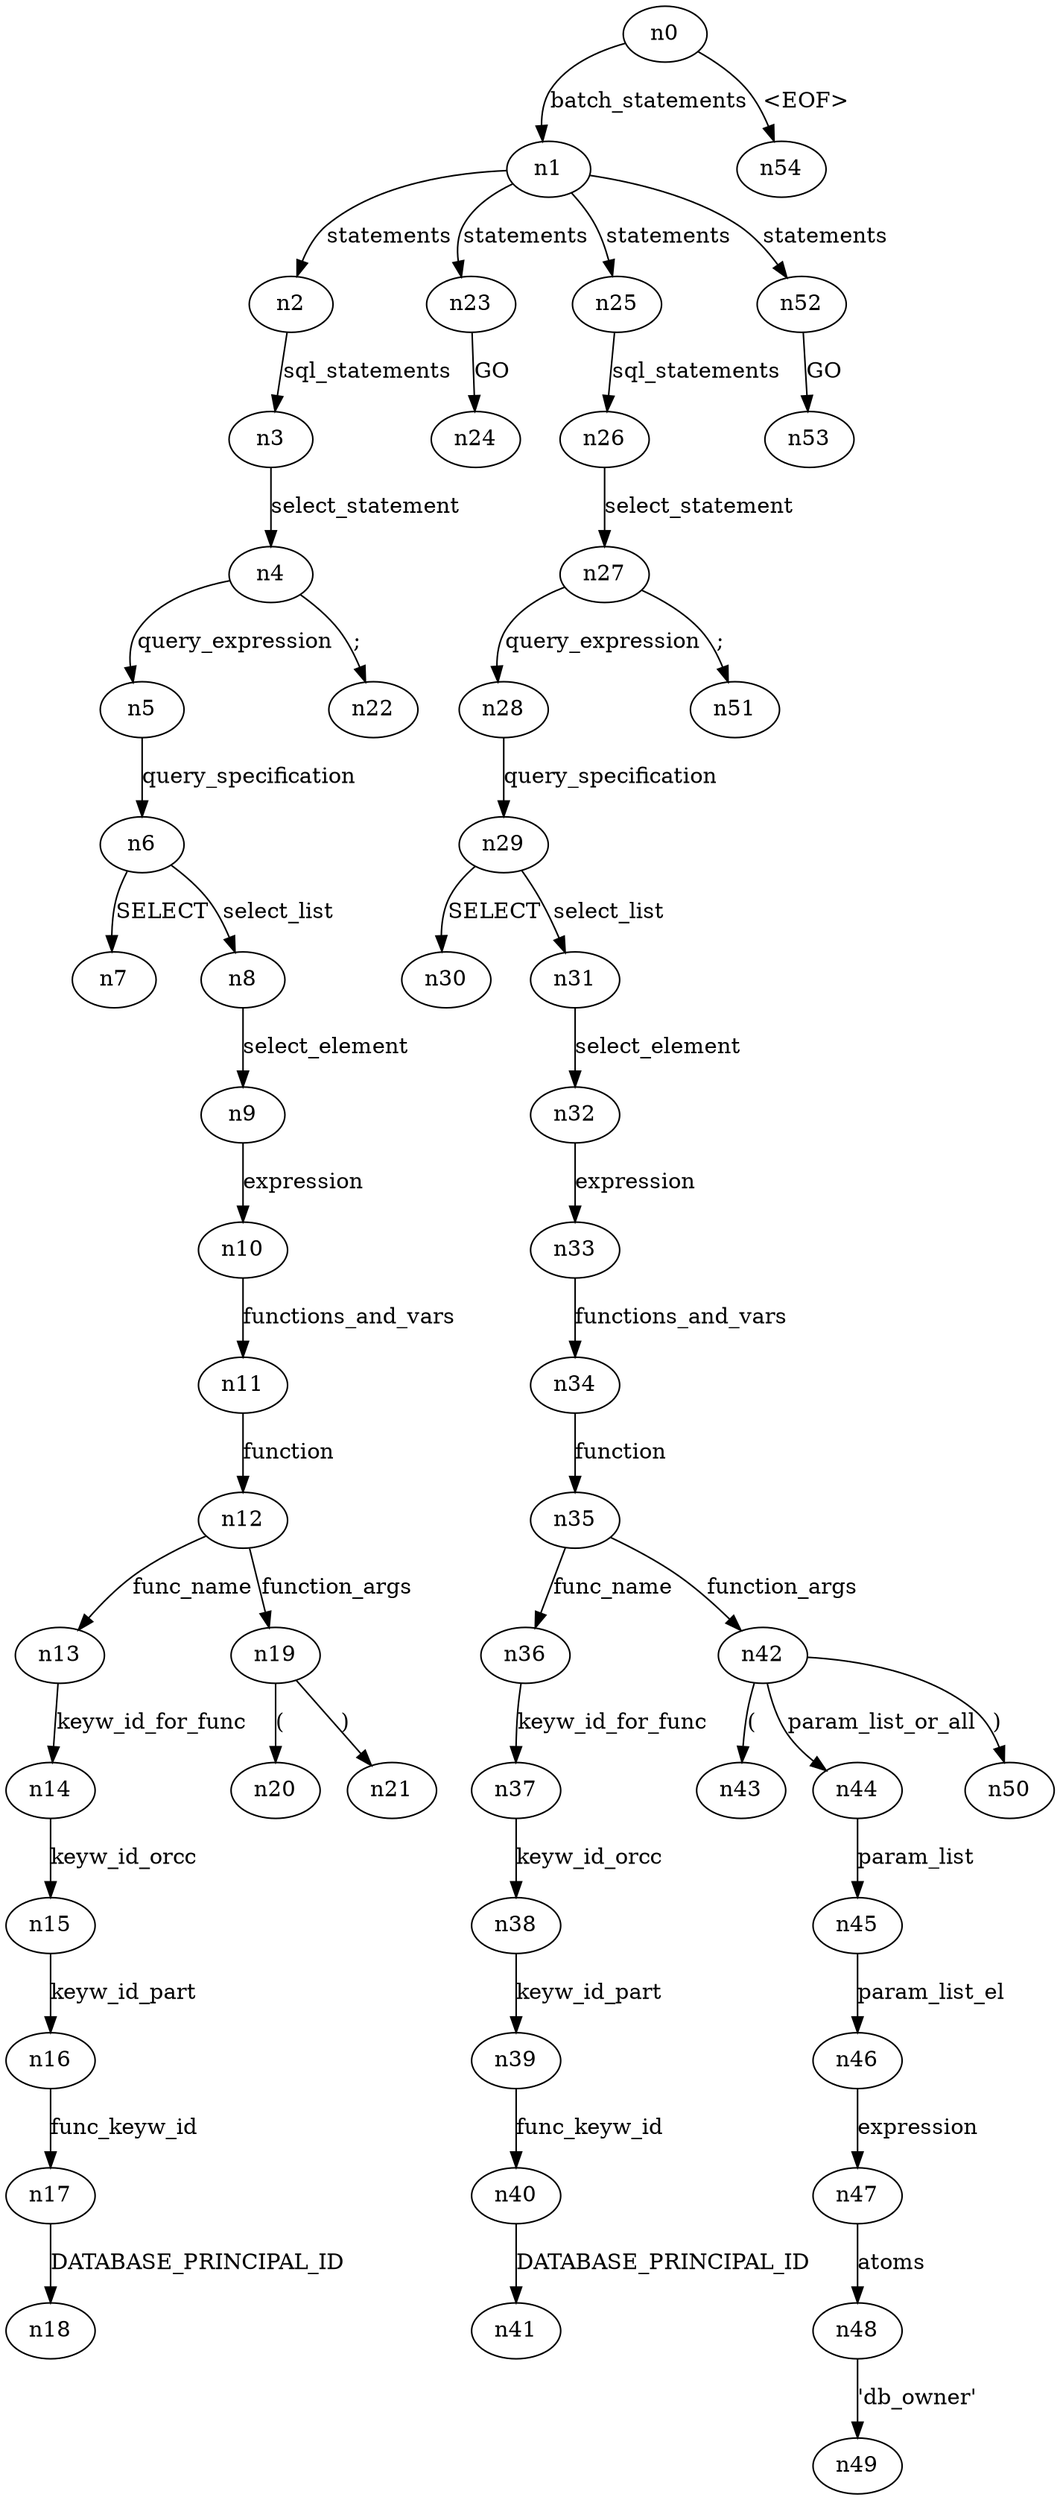 digraph ParseTree {
  n0 -> n1 [label="batch_statements"];
  n1 -> n2 [label="statements"];
  n2 -> n3 [label="sql_statements"];
  n3 -> n4 [label="select_statement"];
  n4 -> n5 [label="query_expression"];
  n5 -> n6 [label="query_specification"];
  n6 -> n7 [label="SELECT"];
  n6 -> n8 [label="select_list"];
  n8 -> n9 [label="select_element"];
  n9 -> n10 [label="expression"];
  n10 -> n11 [label="functions_and_vars"];
  n11 -> n12 [label="function"];
  n12 -> n13 [label="func_name"];
  n13 -> n14 [label="keyw_id_for_func"];
  n14 -> n15 [label="keyw_id_orcc"];
  n15 -> n16 [label="keyw_id_part"];
  n16 -> n17 [label="func_keyw_id"];
  n17 -> n18 [label="DATABASE_PRINCIPAL_ID"];
  n12 -> n19 [label="function_args"];
  n19 -> n20 [label="("];
  n19 -> n21 [label=")"];
  n4 -> n22 [label=";"];
  n1 -> n23 [label="statements"];
  n23 -> n24 [label="GO"];
  n1 -> n25 [label="statements"];
  n25 -> n26 [label="sql_statements"];
  n26 -> n27 [label="select_statement"];
  n27 -> n28 [label="query_expression"];
  n28 -> n29 [label="query_specification"];
  n29 -> n30 [label="SELECT"];
  n29 -> n31 [label="select_list"];
  n31 -> n32 [label="select_element"];
  n32 -> n33 [label="expression"];
  n33 -> n34 [label="functions_and_vars"];
  n34 -> n35 [label="function"];
  n35 -> n36 [label="func_name"];
  n36 -> n37 [label="keyw_id_for_func"];
  n37 -> n38 [label="keyw_id_orcc"];
  n38 -> n39 [label="keyw_id_part"];
  n39 -> n40 [label="func_keyw_id"];
  n40 -> n41 [label="DATABASE_PRINCIPAL_ID"];
  n35 -> n42 [label="function_args"];
  n42 -> n43 [label="("];
  n42 -> n44 [label="param_list_or_all"];
  n44 -> n45 [label="param_list"];
  n45 -> n46 [label="param_list_el"];
  n46 -> n47 [label="expression"];
  n47 -> n48 [label="atoms"];
  n48 -> n49 [label="'db_owner'"];
  n42 -> n50 [label=")"];
  n27 -> n51 [label=";"];
  n1 -> n52 [label="statements"];
  n52 -> n53 [label="GO"];
  n0 -> n54 [label="<EOF>"];
}